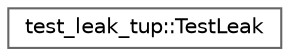 digraph "类继承关系图"
{
 // LATEX_PDF_SIZE
  bgcolor="transparent";
  edge [fontname=Helvetica,fontsize=10,labelfontname=Helvetica,labelfontsize=10];
  node [fontname=Helvetica,fontsize=10,shape=box,height=0.2,width=0.4];
  rankdir="LR";
  Node0 [id="Node000000",label="test_leak_tup::TestLeak",height=0.2,width=0.4,color="grey40", fillcolor="white", style="filled",URL="$classtest__leak__tup_1_1_test_leak.html",tooltip=" "];
}
